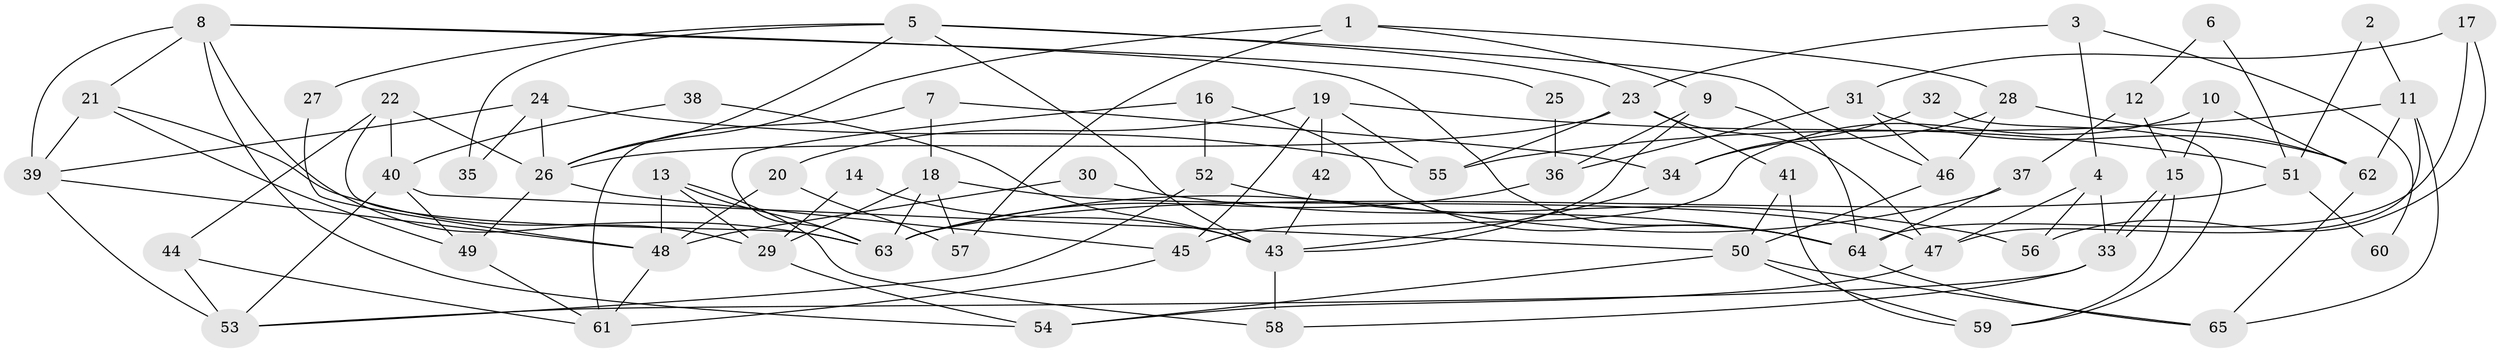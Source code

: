 // coarse degree distribution, {9: 0.06060606060606061, 7: 0.06060606060606061, 3: 0.24242424242424243, 12: 0.030303030303030304, 10: 0.030303030303030304, 4: 0.09090909090909091, 11: 0.030303030303030304, 2: 0.21212121212121213, 6: 0.15151515151515152, 5: 0.06060606060606061, 1: 0.030303030303030304}
// Generated by graph-tools (version 1.1) at 2025/50/03/04/25 22:50:56]
// undirected, 65 vertices, 130 edges
graph export_dot {
  node [color=gray90,style=filled];
  1;
  2;
  3;
  4;
  5;
  6;
  7;
  8;
  9;
  10;
  11;
  12;
  13;
  14;
  15;
  16;
  17;
  18;
  19;
  20;
  21;
  22;
  23;
  24;
  25;
  26;
  27;
  28;
  29;
  30;
  31;
  32;
  33;
  34;
  35;
  36;
  37;
  38;
  39;
  40;
  41;
  42;
  43;
  44;
  45;
  46;
  47;
  48;
  49;
  50;
  51;
  52;
  53;
  54;
  55;
  56;
  57;
  58;
  59;
  60;
  61;
  62;
  63;
  64;
  65;
  1 -- 26;
  1 -- 9;
  1 -- 28;
  1 -- 57;
  2 -- 51;
  2 -- 11;
  3 -- 4;
  3 -- 23;
  3 -- 60;
  4 -- 47;
  4 -- 33;
  4 -- 56;
  5 -- 26;
  5 -- 23;
  5 -- 27;
  5 -- 35;
  5 -- 43;
  5 -- 46;
  6 -- 51;
  6 -- 12;
  7 -- 18;
  7 -- 61;
  7 -- 34;
  8 -- 21;
  8 -- 29;
  8 -- 25;
  8 -- 39;
  8 -- 54;
  8 -- 64;
  9 -- 43;
  9 -- 64;
  9 -- 36;
  10 -- 45;
  10 -- 62;
  10 -- 15;
  11 -- 47;
  11 -- 62;
  11 -- 55;
  11 -- 65;
  12 -- 37;
  12 -- 15;
  13 -- 58;
  13 -- 48;
  13 -- 29;
  13 -- 63;
  14 -- 29;
  14 -- 43;
  15 -- 33;
  15 -- 33;
  15 -- 59;
  16 -- 63;
  16 -- 52;
  16 -- 64;
  17 -- 64;
  17 -- 31;
  17 -- 56;
  18 -- 29;
  18 -- 47;
  18 -- 57;
  18 -- 63;
  19 -- 45;
  19 -- 55;
  19 -- 20;
  19 -- 42;
  19 -- 51;
  20 -- 57;
  20 -- 48;
  21 -- 39;
  21 -- 63;
  21 -- 49;
  22 -- 63;
  22 -- 26;
  22 -- 40;
  22 -- 44;
  23 -- 26;
  23 -- 41;
  23 -- 47;
  23 -- 55;
  24 -- 55;
  24 -- 39;
  24 -- 26;
  24 -- 35;
  25 -- 36;
  26 -- 49;
  26 -- 45;
  27 -- 48;
  28 -- 46;
  28 -- 34;
  28 -- 62;
  29 -- 54;
  30 -- 48;
  30 -- 56;
  31 -- 36;
  31 -- 62;
  31 -- 46;
  32 -- 34;
  32 -- 59;
  33 -- 53;
  33 -- 58;
  34 -- 43;
  36 -- 63;
  37 -- 63;
  37 -- 64;
  38 -- 40;
  38 -- 43;
  39 -- 53;
  39 -- 48;
  40 -- 50;
  40 -- 49;
  40 -- 53;
  41 -- 50;
  41 -- 59;
  42 -- 43;
  43 -- 58;
  44 -- 61;
  44 -- 53;
  45 -- 61;
  46 -- 50;
  47 -- 54;
  48 -- 61;
  49 -- 61;
  50 -- 65;
  50 -- 54;
  50 -- 59;
  51 -- 63;
  51 -- 60;
  52 -- 53;
  52 -- 64;
  62 -- 65;
  64 -- 65;
}

